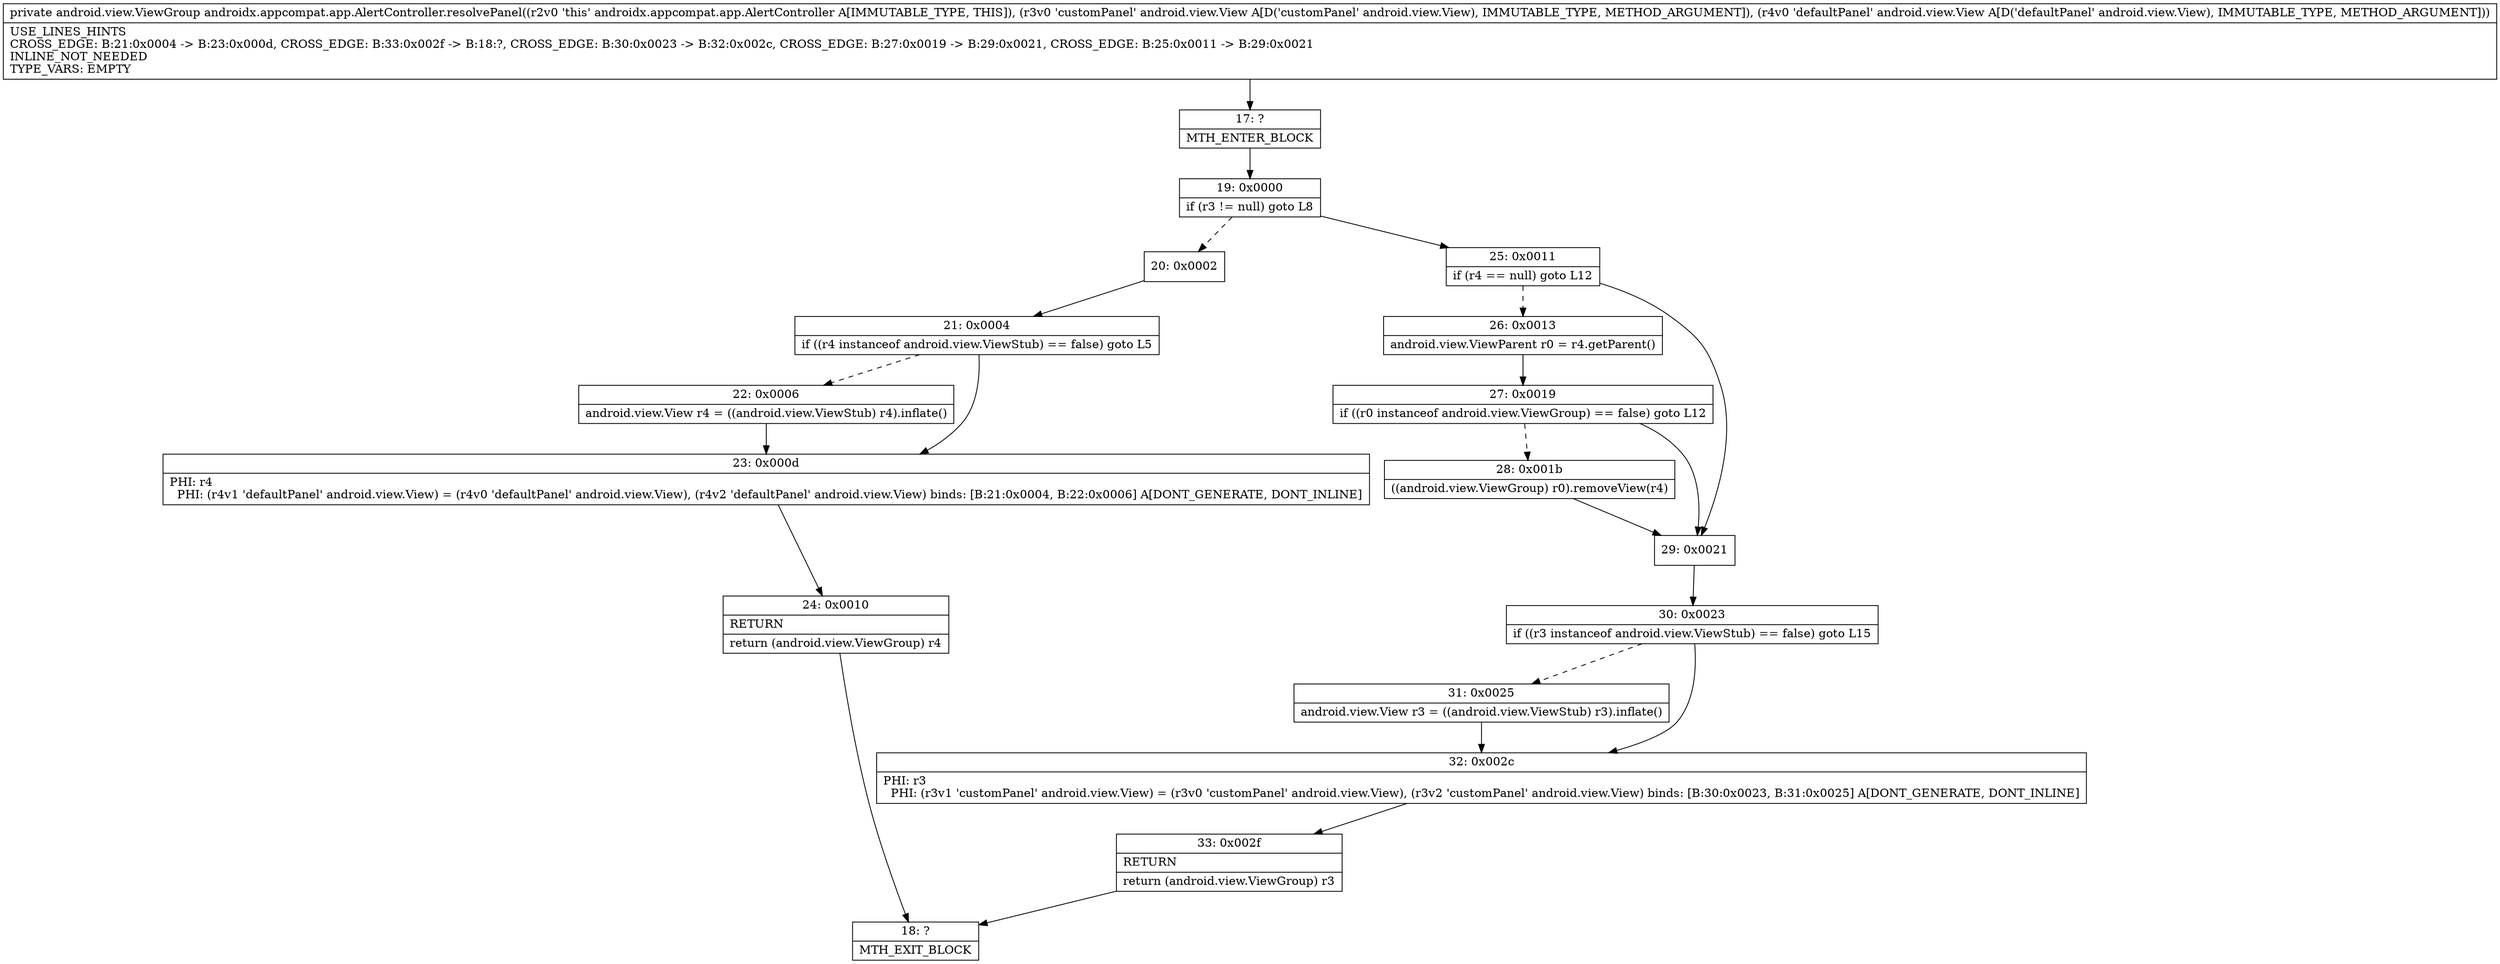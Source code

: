 digraph "CFG forandroidx.appcompat.app.AlertController.resolvePanel(Landroid\/view\/View;Landroid\/view\/View;)Landroid\/view\/ViewGroup;" {
Node_17 [shape=record,label="{17\:\ ?|MTH_ENTER_BLOCK\l}"];
Node_19 [shape=record,label="{19\:\ 0x0000|if (r3 != null) goto L8\l}"];
Node_20 [shape=record,label="{20\:\ 0x0002}"];
Node_21 [shape=record,label="{21\:\ 0x0004|if ((r4 instanceof android.view.ViewStub) == false) goto L5\l}"];
Node_22 [shape=record,label="{22\:\ 0x0006|android.view.View r4 = ((android.view.ViewStub) r4).inflate()\l}"];
Node_23 [shape=record,label="{23\:\ 0x000d|PHI: r4 \l  PHI: (r4v1 'defaultPanel' android.view.View) = (r4v0 'defaultPanel' android.view.View), (r4v2 'defaultPanel' android.view.View) binds: [B:21:0x0004, B:22:0x0006] A[DONT_GENERATE, DONT_INLINE]\l}"];
Node_24 [shape=record,label="{24\:\ 0x0010|RETURN\l|return (android.view.ViewGroup) r4\l}"];
Node_18 [shape=record,label="{18\:\ ?|MTH_EXIT_BLOCK\l}"];
Node_25 [shape=record,label="{25\:\ 0x0011|if (r4 == null) goto L12\l}"];
Node_26 [shape=record,label="{26\:\ 0x0013|android.view.ViewParent r0 = r4.getParent()\l}"];
Node_27 [shape=record,label="{27\:\ 0x0019|if ((r0 instanceof android.view.ViewGroup) == false) goto L12\l}"];
Node_28 [shape=record,label="{28\:\ 0x001b|((android.view.ViewGroup) r0).removeView(r4)\l}"];
Node_29 [shape=record,label="{29\:\ 0x0021}"];
Node_30 [shape=record,label="{30\:\ 0x0023|if ((r3 instanceof android.view.ViewStub) == false) goto L15\l}"];
Node_31 [shape=record,label="{31\:\ 0x0025|android.view.View r3 = ((android.view.ViewStub) r3).inflate()\l}"];
Node_32 [shape=record,label="{32\:\ 0x002c|PHI: r3 \l  PHI: (r3v1 'customPanel' android.view.View) = (r3v0 'customPanel' android.view.View), (r3v2 'customPanel' android.view.View) binds: [B:30:0x0023, B:31:0x0025] A[DONT_GENERATE, DONT_INLINE]\l}"];
Node_33 [shape=record,label="{33\:\ 0x002f|RETURN\l|return (android.view.ViewGroup) r3\l}"];
MethodNode[shape=record,label="{private android.view.ViewGroup androidx.appcompat.app.AlertController.resolvePanel((r2v0 'this' androidx.appcompat.app.AlertController A[IMMUTABLE_TYPE, THIS]), (r3v0 'customPanel' android.view.View A[D('customPanel' android.view.View), IMMUTABLE_TYPE, METHOD_ARGUMENT]), (r4v0 'defaultPanel' android.view.View A[D('defaultPanel' android.view.View), IMMUTABLE_TYPE, METHOD_ARGUMENT]))  | USE_LINES_HINTS\lCROSS_EDGE: B:21:0x0004 \-\> B:23:0x000d, CROSS_EDGE: B:33:0x002f \-\> B:18:?, CROSS_EDGE: B:30:0x0023 \-\> B:32:0x002c, CROSS_EDGE: B:27:0x0019 \-\> B:29:0x0021, CROSS_EDGE: B:25:0x0011 \-\> B:29:0x0021\lINLINE_NOT_NEEDED\lTYPE_VARS: EMPTY\l}"];
MethodNode -> Node_17;Node_17 -> Node_19;
Node_19 -> Node_20[style=dashed];
Node_19 -> Node_25;
Node_20 -> Node_21;
Node_21 -> Node_22[style=dashed];
Node_21 -> Node_23;
Node_22 -> Node_23;
Node_23 -> Node_24;
Node_24 -> Node_18;
Node_25 -> Node_26[style=dashed];
Node_25 -> Node_29;
Node_26 -> Node_27;
Node_27 -> Node_28[style=dashed];
Node_27 -> Node_29;
Node_28 -> Node_29;
Node_29 -> Node_30;
Node_30 -> Node_31[style=dashed];
Node_30 -> Node_32;
Node_31 -> Node_32;
Node_32 -> Node_33;
Node_33 -> Node_18;
}

